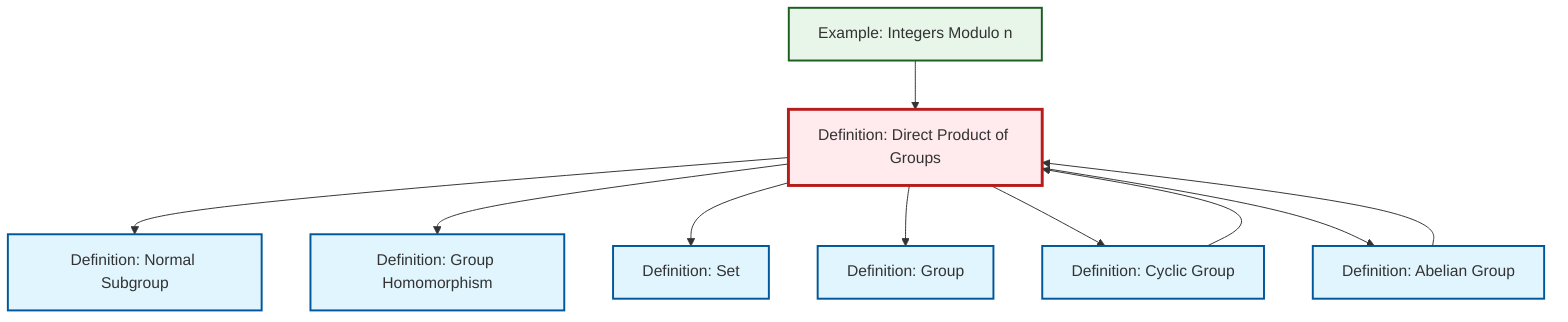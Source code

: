 graph TD
    classDef definition fill:#e1f5fe,stroke:#01579b,stroke-width:2px
    classDef theorem fill:#f3e5f5,stroke:#4a148c,stroke-width:2px
    classDef axiom fill:#fff3e0,stroke:#e65100,stroke-width:2px
    classDef example fill:#e8f5e9,stroke:#1b5e20,stroke-width:2px
    classDef current fill:#ffebee,stroke:#b71c1c,stroke-width:3px
    ex-quotient-integers-mod-n["Example: Integers Modulo n"]:::example
    def-set["Definition: Set"]:::definition
    def-normal-subgroup["Definition: Normal Subgroup"]:::definition
    def-abelian-group["Definition: Abelian Group"]:::definition
    def-group["Definition: Group"]:::definition
    def-cyclic-group["Definition: Cyclic Group"]:::definition
    def-direct-product["Definition: Direct Product of Groups"]:::definition
    def-homomorphism["Definition: Group Homomorphism"]:::definition
    def-direct-product --> def-normal-subgroup
    def-direct-product --> def-homomorphism
    def-direct-product --> def-set
    def-direct-product --> def-group
    def-abelian-group --> def-direct-product
    def-cyclic-group --> def-direct-product
    def-direct-product --> def-cyclic-group
    ex-quotient-integers-mod-n --> def-direct-product
    def-direct-product --> def-abelian-group
    class def-direct-product current